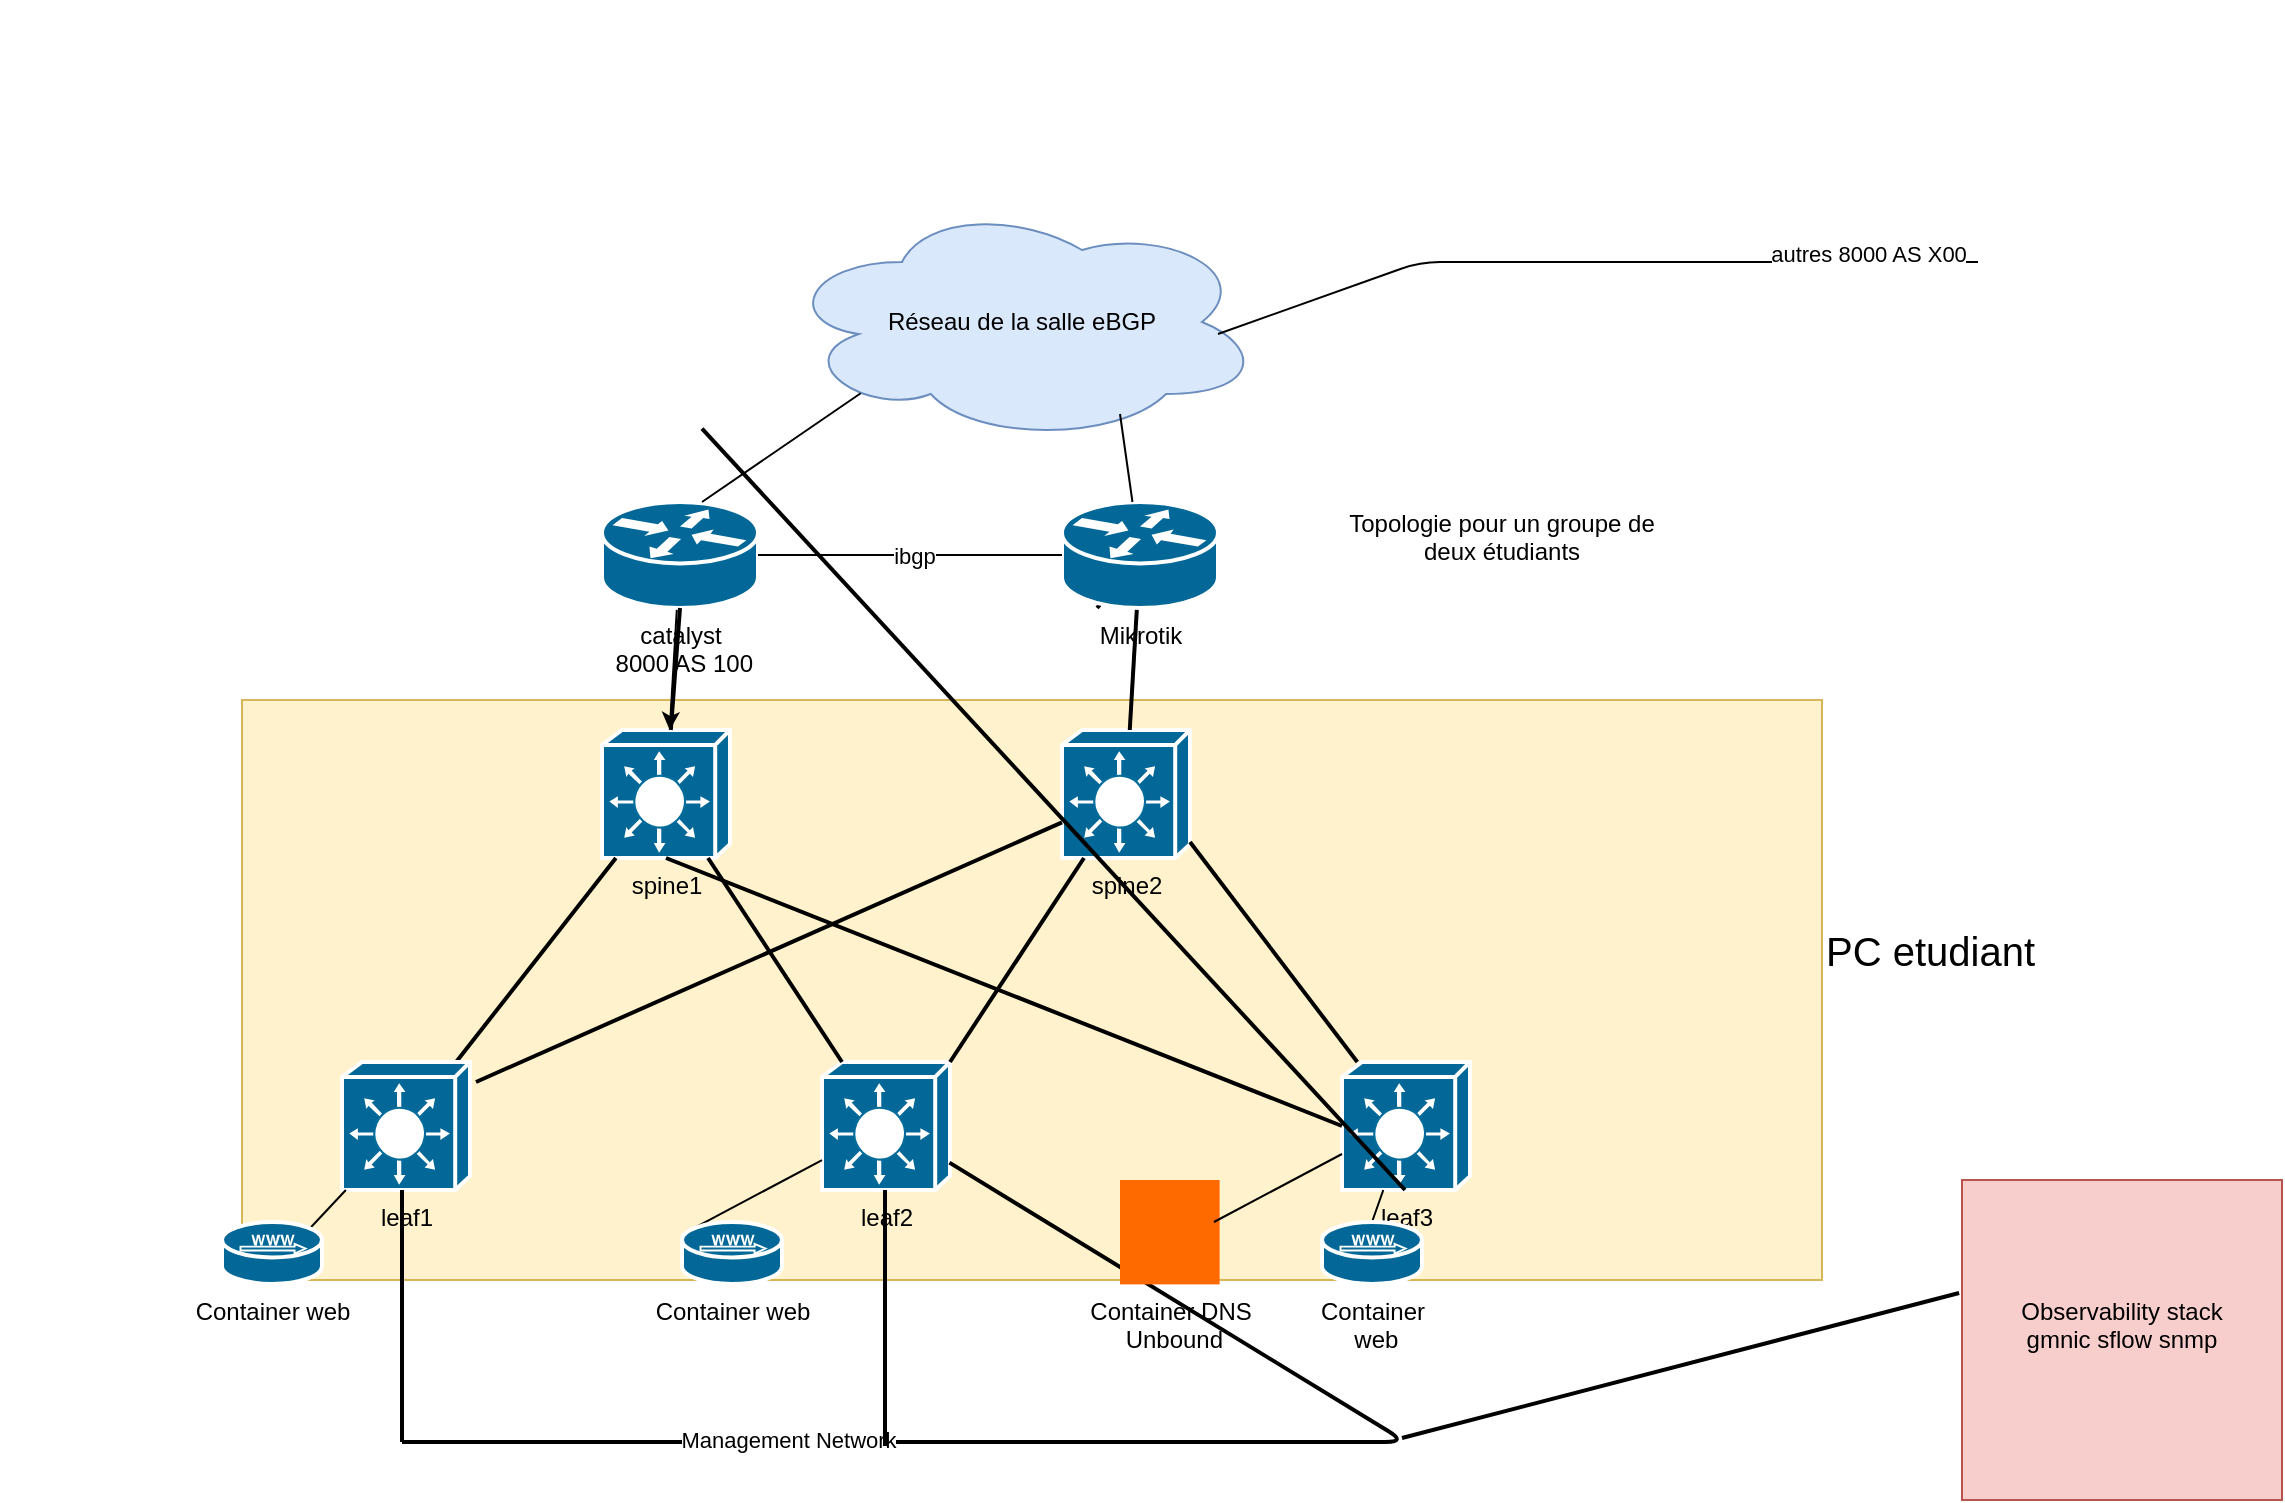 <mxfile>
    <diagram id="3cTguaLJP7F4uLoKjDiu" name="Page-1">
        <mxGraphModel dx="1171" dy="865" grid="1" gridSize="10" guides="1" tooltips="1" connect="1" arrows="1" fold="1" page="1" pageScale="1" pageWidth="1169" pageHeight="827" math="0" shadow="0">
            <root>
                <mxCell id="0"/>
                <mxCell id="1" parent="0"/>
                <mxCell id="18" value="&lt;font style=&quot;font-size: 20px;&quot;&gt;PC etudiant&amp;nbsp;&lt;/font&gt;&lt;div&gt;&lt;font style=&quot;font-size: 20px;&quot; color=&quot;#000000&quot;&gt;&lt;br&gt;&lt;/font&gt;&lt;div&gt;&lt;br&gt;&lt;/div&gt;&lt;/div&gt;" style="rounded=0;whiteSpace=wrap;html=1;fillColor=#fff2cc;strokeColor=#d6b656;labelPosition=right;verticalLabelPosition=middle;align=left;verticalAlign=middle;" vertex="1" parent="1">
                    <mxGeometry x="120" y="349" width="790" height="290" as="geometry"/>
                </mxCell>
                <mxCell id="3" value="spine1&lt;div&gt;&lt;br&gt;&lt;/div&gt;" style="shape=mxgraph.cisco.switches.layer_3_switch;sketch=0;html=1;pointerEvents=1;dashed=0;fillColor=#036897;strokeColor=#ffffff;strokeWidth=2;verticalLabelPosition=bottom;verticalAlign=top;align=center;outlineConnect=0;" vertex="1" parent="1">
                    <mxGeometry x="300" y="364" width="64" height="64" as="geometry"/>
                </mxCell>
                <mxCell id="4" value="spine2" style="shape=mxgraph.cisco.switches.layer_3_switch;sketch=0;html=1;pointerEvents=1;dashed=0;fillColor=#036897;strokeColor=#ffffff;strokeWidth=2;verticalLabelPosition=bottom;verticalAlign=top;align=center;outlineConnect=0;" vertex="1" parent="1">
                    <mxGeometry x="530" y="364" width="64" height="64" as="geometry"/>
                </mxCell>
                <mxCell id="5" value="leaf3" style="shape=mxgraph.cisco.switches.layer_3_switch;sketch=0;html=1;pointerEvents=1;dashed=0;fillColor=#036897;strokeColor=#ffffff;strokeWidth=2;verticalLabelPosition=bottom;verticalAlign=top;align=center;outlineConnect=0;" vertex="1" parent="1">
                    <mxGeometry x="670" y="530" width="64" height="64" as="geometry"/>
                </mxCell>
                <mxCell id="6" value="leaf2" style="shape=mxgraph.cisco.switches.layer_3_switch;sketch=0;html=1;pointerEvents=1;dashed=0;fillColor=#036897;strokeColor=#ffffff;strokeWidth=2;verticalLabelPosition=bottom;verticalAlign=top;align=center;outlineConnect=0;" vertex="1" parent="1">
                    <mxGeometry x="410" y="530" width="64" height="64" as="geometry"/>
                </mxCell>
                <mxCell id="8" style="edgeStyle=none;html=1;endArrow=none;endFill=0;strokeWidth=2;" edge="1" parent="1" source="7" target="3">
                    <mxGeometry relative="1" as="geometry"/>
                </mxCell>
                <mxCell id="7" value="leaf1" style="shape=mxgraph.cisco.switches.layer_3_switch;sketch=0;html=1;pointerEvents=1;dashed=0;fillColor=#036897;strokeColor=#ffffff;strokeWidth=2;verticalLabelPosition=bottom;verticalAlign=top;align=center;outlineConnect=0;" vertex="1" parent="1">
                    <mxGeometry x="170" y="530" width="64" height="64" as="geometry"/>
                </mxCell>
                <mxCell id="9" style="edgeStyle=none;html=1;endArrow=none;endFill=0;strokeWidth=2;" edge="1" parent="1" target="4">
                    <mxGeometry relative="1" as="geometry">
                        <mxPoint x="237" y="540" as="sourcePoint"/>
                        <mxPoint x="317" y="438" as="targetPoint"/>
                    </mxGeometry>
                </mxCell>
                <mxCell id="10" style="edgeStyle=none;html=1;endArrow=none;endFill=0;strokeWidth=2;" edge="1" parent="1" target="3">
                    <mxGeometry relative="1" as="geometry">
                        <mxPoint x="420" y="530" as="sourcePoint"/>
                        <mxPoint x="721" y="420" as="targetPoint"/>
                    </mxGeometry>
                </mxCell>
                <mxCell id="11" style="edgeStyle=none;html=1;endArrow=none;endFill=0;strokeWidth=2;exitX=1;exitY=0;exitDx=0;exitDy=0;exitPerimeter=0;" edge="1" parent="1" source="6" target="4">
                    <mxGeometry relative="1" as="geometry">
                        <mxPoint x="438" y="560" as="sourcePoint"/>
                        <mxPoint x="362" y="438" as="targetPoint"/>
                    </mxGeometry>
                </mxCell>
                <mxCell id="12" style="edgeStyle=none;html=1;endArrow=none;endFill=0;strokeWidth=2;exitX=0.5;exitY=1;exitDx=0;exitDy=0;exitPerimeter=0;entryX=0;entryY=0.5;entryDx=0;entryDy=0;entryPerimeter=0;" edge="1" parent="1" source="3" target="5">
                    <mxGeometry relative="1" as="geometry">
                        <mxPoint x="484" y="540" as="sourcePoint"/>
                        <mxPoint x="551" y="438" as="targetPoint"/>
                    </mxGeometry>
                </mxCell>
                <mxCell id="13" style="edgeStyle=none;html=1;endArrow=none;endFill=0;strokeWidth=2;exitX=0.5;exitY=1;exitDx=0;exitDy=0;exitPerimeter=0;" edge="1" parent="1" target="5">
                    <mxGeometry relative="1" as="geometry">
                        <mxPoint x="594" y="420" as="sourcePoint"/>
                        <mxPoint x="932" y="554" as="targetPoint"/>
                    </mxGeometry>
                </mxCell>
                <mxCell id="49" value="" style="edgeStyle=none;html=1;" edge="1" parent="1" source="16" target="3">
                    <mxGeometry relative="1" as="geometry"/>
                </mxCell>
                <mxCell id="16" value="catalyst&lt;div&gt;&amp;nbsp;8000 AS 100&lt;div&gt;&lt;br&gt;&lt;/div&gt;&lt;/div&gt;" style="shape=mxgraph.cisco.routers.router;sketch=0;html=1;pointerEvents=1;dashed=0;fillColor=#036897;strokeColor=#ffffff;strokeWidth=2;verticalLabelPosition=bottom;verticalAlign=top;align=center;outlineConnect=0;" vertex="1" parent="1">
                    <mxGeometry x="300" y="250" width="78" height="53" as="geometry"/>
                </mxCell>
                <mxCell id="19" style="edgeStyle=none;html=1;endArrow=none;endFill=0;strokeWidth=2;entryX=0.5;entryY=1;entryDx=0;entryDy=0;entryPerimeter=0;" edge="1" parent="1" source="3" target="16">
                    <mxGeometry relative="1" as="geometry">
                        <mxPoint x="234" y="405" as="sourcePoint"/>
                        <mxPoint x="314" y="303" as="targetPoint"/>
                    </mxGeometry>
                </mxCell>
                <mxCell id="21" style="edgeStyle=none;html=1;endArrow=none;endFill=0;strokeWidth=2;" edge="1" parent="1" source="22">
                    <mxGeometry relative="1" as="geometry">
                        <mxPoint x="336" y="374" as="sourcePoint"/>
                        <mxPoint x="550" y="300" as="targetPoint"/>
                    </mxGeometry>
                </mxCell>
                <mxCell id="23" style="edgeStyle=none;html=1;endArrow=none;endFill=0;strokeWidth=2;entryX=0.352;entryY=0.964;entryDx=0;entryDy=0;entryPerimeter=0;" edge="1" parent="1" target="26">
                    <mxGeometry relative="1" as="geometry">
                        <mxPoint x="200" y="720" as="sourcePoint"/>
                        <mxPoint x="730" y="720" as="targetPoint"/>
                        <Array as="points">
                            <mxPoint x="702" y="720"/>
                        </Array>
                    </mxGeometry>
                </mxCell>
                <mxCell id="27" value="Management Network" style="edgeLabel;html=1;align=center;verticalAlign=middle;resizable=0;points=[];" vertex="1" connectable="0" parent="23">
                    <mxGeometry x="-0.499" y="1" relative="1" as="geometry">
                        <mxPoint as="offset"/>
                    </mxGeometry>
                </mxCell>
                <mxCell id="24" style="edgeStyle=none;html=1;endArrow=none;endFill=0;strokeWidth=2;" edge="1" parent="1">
                    <mxGeometry relative="1" as="geometry">
                        <mxPoint x="200" y="720" as="sourcePoint"/>
                        <mxPoint x="200" y="594" as="targetPoint"/>
                    </mxGeometry>
                </mxCell>
                <mxCell id="25" style="edgeStyle=none;html=1;endArrow=none;endFill=0;strokeWidth=2;" edge="1" parent="1">
                    <mxGeometry relative="1" as="geometry">
                        <mxPoint x="441.5" y="722" as="sourcePoint"/>
                        <mxPoint x="441.5" y="594" as="targetPoint"/>
                    </mxGeometry>
                </mxCell>
                <mxCell id="26" style="edgeStyle=none;html=1;endArrow=none;endFill=0;strokeWidth=2;exitX=1;exitY=-0.977;exitDx=0;exitDy=0;exitPerimeter=0;" edge="1" parent="1" source="23">
                    <mxGeometry relative="1" as="geometry">
                        <mxPoint x="701.5" y="722" as="sourcePoint"/>
                        <mxPoint x="701.5" y="594" as="targetPoint"/>
                    </mxGeometry>
                </mxCell>
                <mxCell id="28" style="edgeStyle=none;html=1;endArrow=none;endFill=0;strokeWidth=2;exitX=-0.009;exitY=0.353;exitDx=0;exitDy=0;exitPerimeter=0;" edge="1" parent="1" source="30">
                    <mxGeometry relative="1" as="geometry">
                        <mxPoint x="930" y="570" as="sourcePoint"/>
                        <mxPoint x="700" y="718" as="targetPoint"/>
                    </mxGeometry>
                </mxCell>
                <mxCell id="29" value="" style="edgeStyle=none;html=1;endArrow=none;endFill=0;strokeWidth=2;" edge="1" parent="1" source="4" target="22">
                    <mxGeometry relative="1" as="geometry">
                        <mxPoint x="558" y="364" as="sourcePoint"/>
                        <mxPoint x="550" y="300" as="targetPoint"/>
                    </mxGeometry>
                </mxCell>
                <mxCell id="22" value="&lt;div&gt;&lt;div&gt;Mikrotik&lt;/div&gt;&lt;/div&gt;" style="shape=mxgraph.cisco.routers.router;sketch=0;html=1;pointerEvents=1;dashed=0;fillColor=#036897;strokeColor=#ffffff;strokeWidth=2;verticalLabelPosition=bottom;verticalAlign=top;align=center;outlineConnect=0;" vertex="1" parent="1">
                    <mxGeometry x="530" y="250" width="78" height="53" as="geometry"/>
                </mxCell>
                <mxCell id="30" value="&lt;div&gt;Observability stack&lt;/div&gt;&lt;div&gt;gmnic sflow snmp&lt;/div&gt;&lt;div&gt;&lt;br&gt;&lt;/div&gt;" style="whiteSpace=wrap;html=1;aspect=fixed;fillColor=#f8cecc;strokeColor=#b85450;" vertex="1" parent="1">
                    <mxGeometry x="980" y="589" width="160" height="160" as="geometry"/>
                </mxCell>
                <mxCell id="31" value="Réseau de la salle eBGP" style="ellipse;shape=cloud;whiteSpace=wrap;html=1;fillColor=#dae8fc;strokeColor=#6c8ebf;" vertex="1" parent="1">
                    <mxGeometry x="390" y="100" width="240" height="120" as="geometry"/>
                </mxCell>
                <mxCell id="32" value="" style="endArrow=none;html=1;entryX=0.164;entryY=0.797;entryDx=0;entryDy=0;entryPerimeter=0;" edge="1" parent="1" target="31">
                    <mxGeometry width="50" height="50" relative="1" as="geometry">
                        <mxPoint x="350" y="250" as="sourcePoint"/>
                        <mxPoint x="400" y="200" as="targetPoint"/>
                    </mxGeometry>
                </mxCell>
                <mxCell id="34" value="" style="endArrow=none;html=1;entryX=0.164;entryY=0.797;entryDx=0;entryDy=0;entryPerimeter=0;" edge="1" parent="1" source="22">
                    <mxGeometry width="50" height="50" relative="1" as="geometry">
                        <mxPoint x="480" y="260" as="sourcePoint"/>
                        <mxPoint x="559" y="206" as="targetPoint"/>
                    </mxGeometry>
                </mxCell>
                <mxCell id="37" value="Topologie pour un groupe de deux étudiants&lt;div&gt;&lt;br&gt;&lt;/div&gt;" style="text;html=1;align=center;verticalAlign=middle;whiteSpace=wrap;rounded=0;" vertex="1" parent="1">
                    <mxGeometry x="660" y="250" width="180" height="50" as="geometry"/>
                </mxCell>
                <mxCell id="44" style="edgeStyle=none;html=1;exitX=0.88;exitY=0.1;exitDx=0;exitDy=0;exitPerimeter=0;endArrow=none;endFill=0;" edge="1" parent="1" source="38" target="7">
                    <mxGeometry relative="1" as="geometry"/>
                </mxCell>
                <mxCell id="38" value="Container web" style="shape=mxgraph.cisco.servers.microwebserver;sketch=0;html=1;pointerEvents=1;dashed=0;fillColor=#036897;strokeColor=#ffffff;strokeWidth=2;verticalLabelPosition=bottom;verticalAlign=top;align=center;outlineConnect=0;" vertex="1" parent="1">
                    <mxGeometry x="110" y="610" width="50" height="31" as="geometry"/>
                </mxCell>
                <mxCell id="41" style="html=1;exitX=0.12;exitY=0.1;exitDx=0;exitDy=0;exitPerimeter=0;endArrow=none;endFill=0;" edge="1" parent="1" source="39" target="6">
                    <mxGeometry relative="1" as="geometry">
                        <mxPoint x="380" y="690" as="targetPoint"/>
                    </mxGeometry>
                </mxCell>
                <mxCell id="39" value="Container web" style="shape=mxgraph.cisco.servers.microwebserver;sketch=0;html=1;pointerEvents=1;dashed=0;fillColor=#036897;strokeColor=#ffffff;strokeWidth=2;verticalLabelPosition=bottom;verticalAlign=top;align=center;outlineConnect=0;" vertex="1" parent="1">
                    <mxGeometry x="340" y="610" width="50" height="31" as="geometry"/>
                </mxCell>
                <mxCell id="45" style="edgeStyle=none;html=1;exitX=0.5;exitY=0;exitDx=0;exitDy=0;exitPerimeter=0;endArrow=none;endFill=0;" edge="1" parent="1" source="43" target="5">
                    <mxGeometry relative="1" as="geometry"/>
                </mxCell>
                <mxCell id="43" value="Container&lt;div&gt;&lt;span style=&quot;background-color: transparent;&quot;&gt;&amp;nbsp;web&lt;/span&gt;&lt;br&gt;&lt;/div&gt;" style="shape=mxgraph.cisco.servers.microwebserver;sketch=0;html=1;pointerEvents=1;dashed=0;fillColor=#036897;strokeColor=#ffffff;strokeWidth=2;verticalLabelPosition=bottom;verticalAlign=top;align=center;outlineConnect=0;" vertex="1" parent="1">
                    <mxGeometry x="660" y="610" width="50" height="31" as="geometry"/>
                </mxCell>
                <mxCell id="46" value="" style="endArrow=none;html=1;entryX=0.164;entryY=0.797;entryDx=0;entryDy=0;entryPerimeter=0;" edge="1" parent="1">
                    <mxGeometry width="50" height="50" relative="1" as="geometry">
                        <mxPoint x="988" y="130" as="sourcePoint"/>
                        <mxPoint x="608" y="166" as="targetPoint"/>
                        <Array as="points">
                            <mxPoint x="709" y="130"/>
                        </Array>
                    </mxGeometry>
                </mxCell>
                <mxCell id="48" value="autres 8000 AS X00" style="edgeLabel;html=1;align=center;verticalAlign=middle;resizable=0;points=[];" vertex="1" connectable="0" parent="46">
                    <mxGeometry x="-0.714" y="-4" relative="1" as="geometry">
                        <mxPoint as="offset"/>
                    </mxGeometry>
                </mxCell>
                <mxCell id="51" value="Container DNS&lt;div&gt;&amp;nbsp;Unbound&lt;div&gt;&lt;br&gt;&lt;/div&gt;&lt;/div&gt;" style="points=[];aspect=fixed;html=1;align=center;shadow=0;dashed=0;fillColor=#FF6A00;strokeColor=none;shape=mxgraph.alibaba_cloud.dns_privatezone_02;labelPosition=center;verticalLabelPosition=bottom;verticalAlign=top;" vertex="1" parent="1">
                    <mxGeometry x="559" y="589" width="49.8" height="52.2" as="geometry"/>
                </mxCell>
                <mxCell id="52" style="html=1;exitX=0.12;exitY=0.1;exitDx=0;exitDy=0;exitPerimeter=0;endArrow=none;endFill=0;" edge="1" parent="1">
                    <mxGeometry relative="1" as="geometry">
                        <mxPoint x="670" y="576" as="targetPoint"/>
                        <mxPoint x="606" y="610" as="sourcePoint"/>
                    </mxGeometry>
                </mxCell>
                <mxCell id="53" value="" style="endArrow=none;html=1;exitX=1;exitY=0.5;exitDx=0;exitDy=0;exitPerimeter=0;entryX=0;entryY=0.5;entryDx=0;entryDy=0;entryPerimeter=0;" edge="1" parent="1" source="16" target="22">
                    <mxGeometry width="50" height="50" relative="1" as="geometry">
                        <mxPoint x="630" y="460" as="sourcePoint"/>
                        <mxPoint x="680" y="410" as="targetPoint"/>
                    </mxGeometry>
                </mxCell>
                <mxCell id="54" value="ibgp" style="edgeLabel;html=1;align=center;verticalAlign=middle;resizable=0;points=[];" vertex="1" connectable="0" parent="53">
                    <mxGeometry x="0.024" relative="1" as="geometry">
                        <mxPoint as="offset"/>
                    </mxGeometry>
                </mxCell>
            </root>
        </mxGraphModel>
    </diagram>
</mxfile>